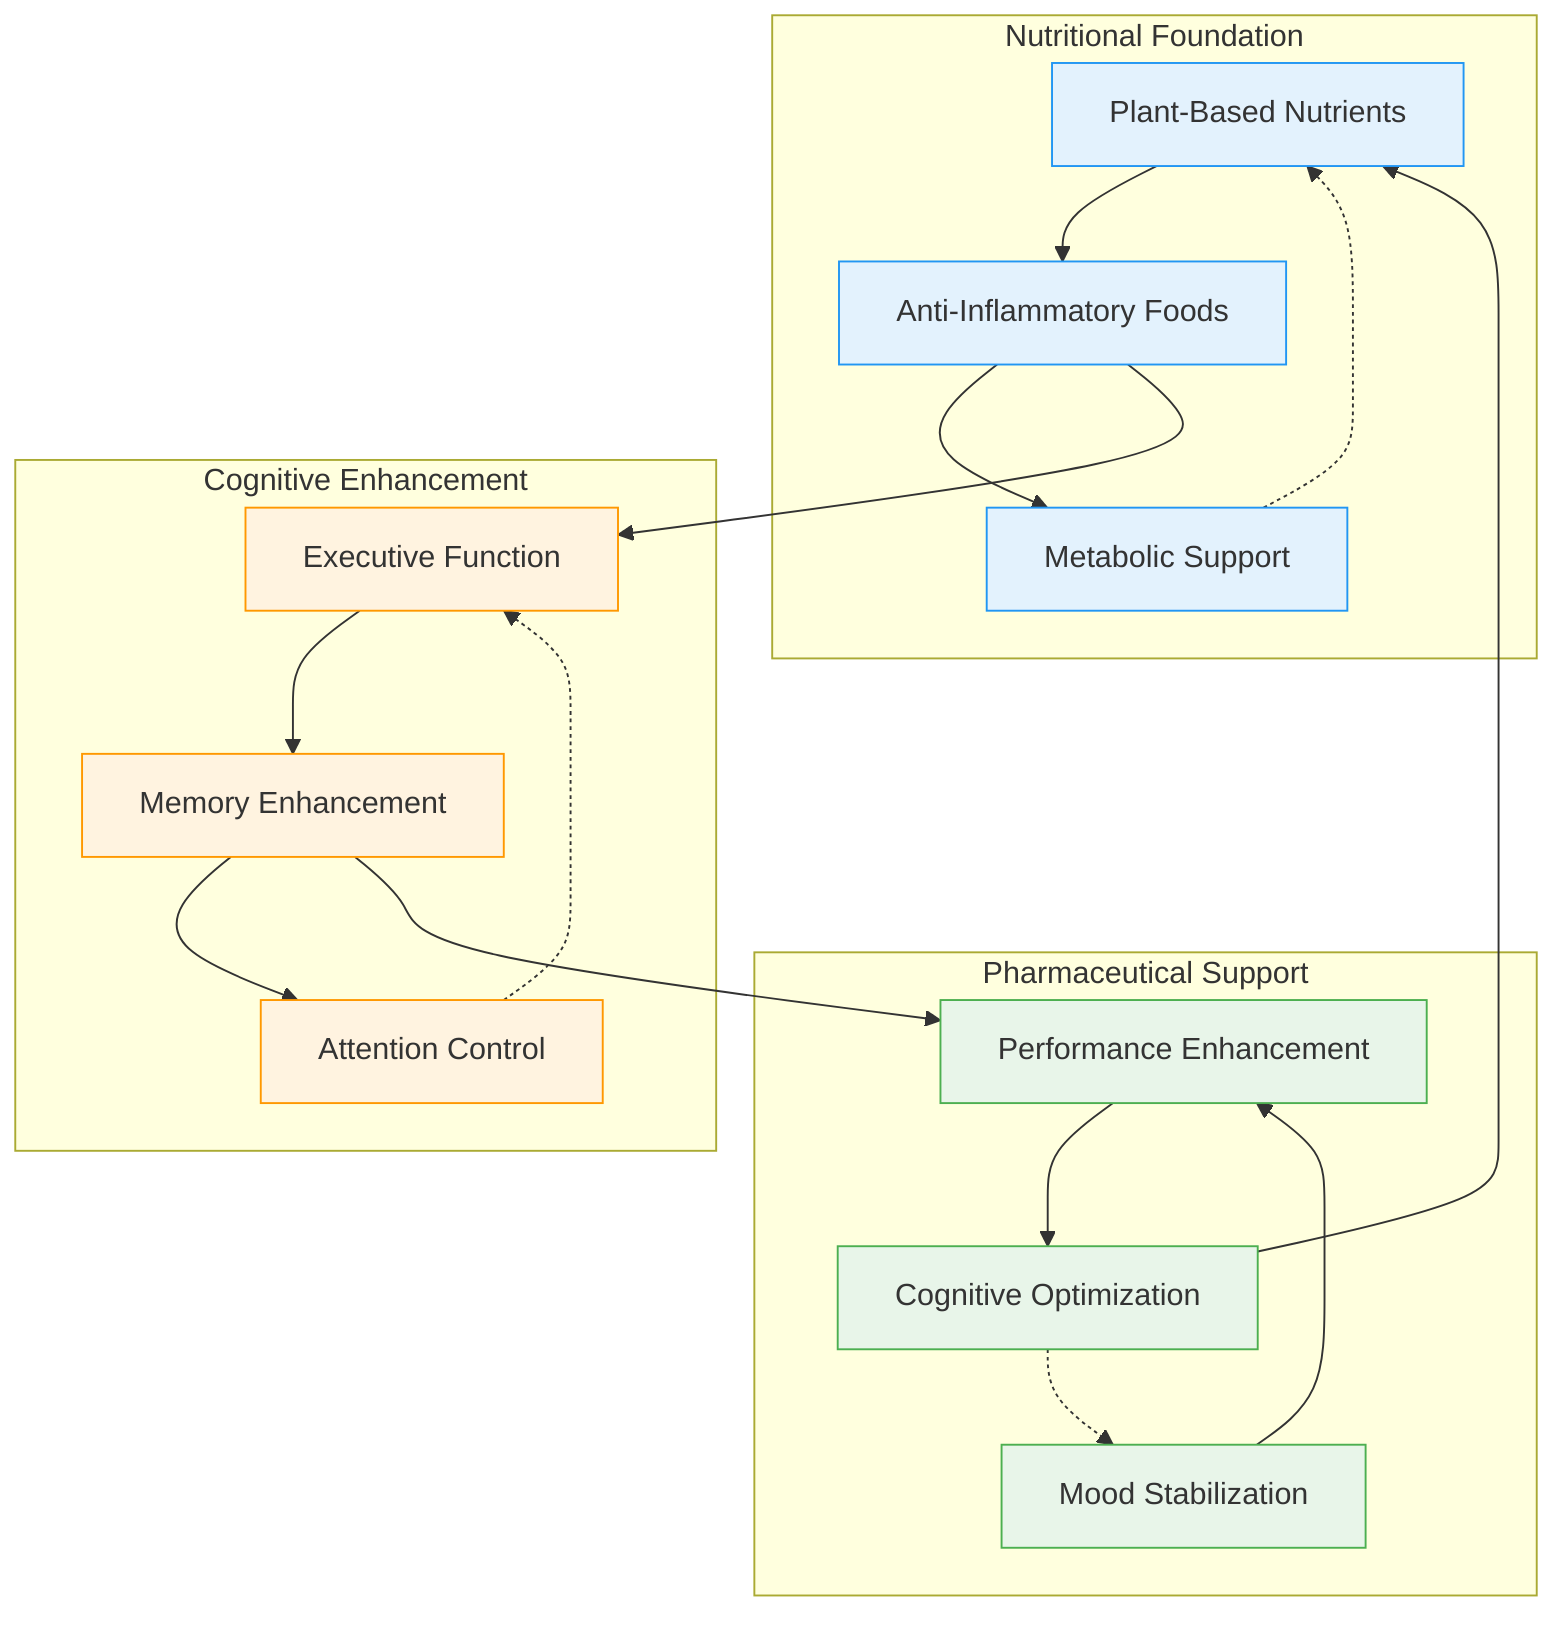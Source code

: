 flowchart TB
    subgraph NutritionalBase["Nutritional Foundation"]
        direction TB
        NB1[Plant-Based Nutrients]
        NB2[Anti-Inflammatory Foods]
        NB3[Metabolic Support]
        
        NB1 --> NB2
        NB2 --> NB3
        NB3 -.-> NB1
    end

    subgraph CognitiveSupport["Cognitive Enhancement"]
        direction LR
        CS1[Executive Function]
        CS2[Memory Enhancement]
        CS3[Attention Control]
        
        CS1 --> CS2
        CS2 --> CS3
        CS3 -.-> CS1
    end

    subgraph PharmaceuticalIntegration["Pharmaceutical Support"]
        direction TB
        PI1[Mood Stabilization]
        PI2[Performance Enhancement]
        PI3[Cognitive Optimization]
        
        PI1 --> PI2
        PI2 --> PI3
        PI3 -.-> PI1
    end

    NB2 --> CS1
    CS2 --> PI2
    PI3 --> NB1

    %% Styling
    classDef nutrition fill:#e3f2fd,stroke:#2196F3
    classDef cognitive fill:#fff3e0,stroke:#FF9800
    classDef pharma fill:#e8f5e9,stroke:#4CAF50

    class NB1,NB2,NB3 nutrition
    class CS1,CS2,CS3 cognitive
    class PI1,PI2,PI3 pharma